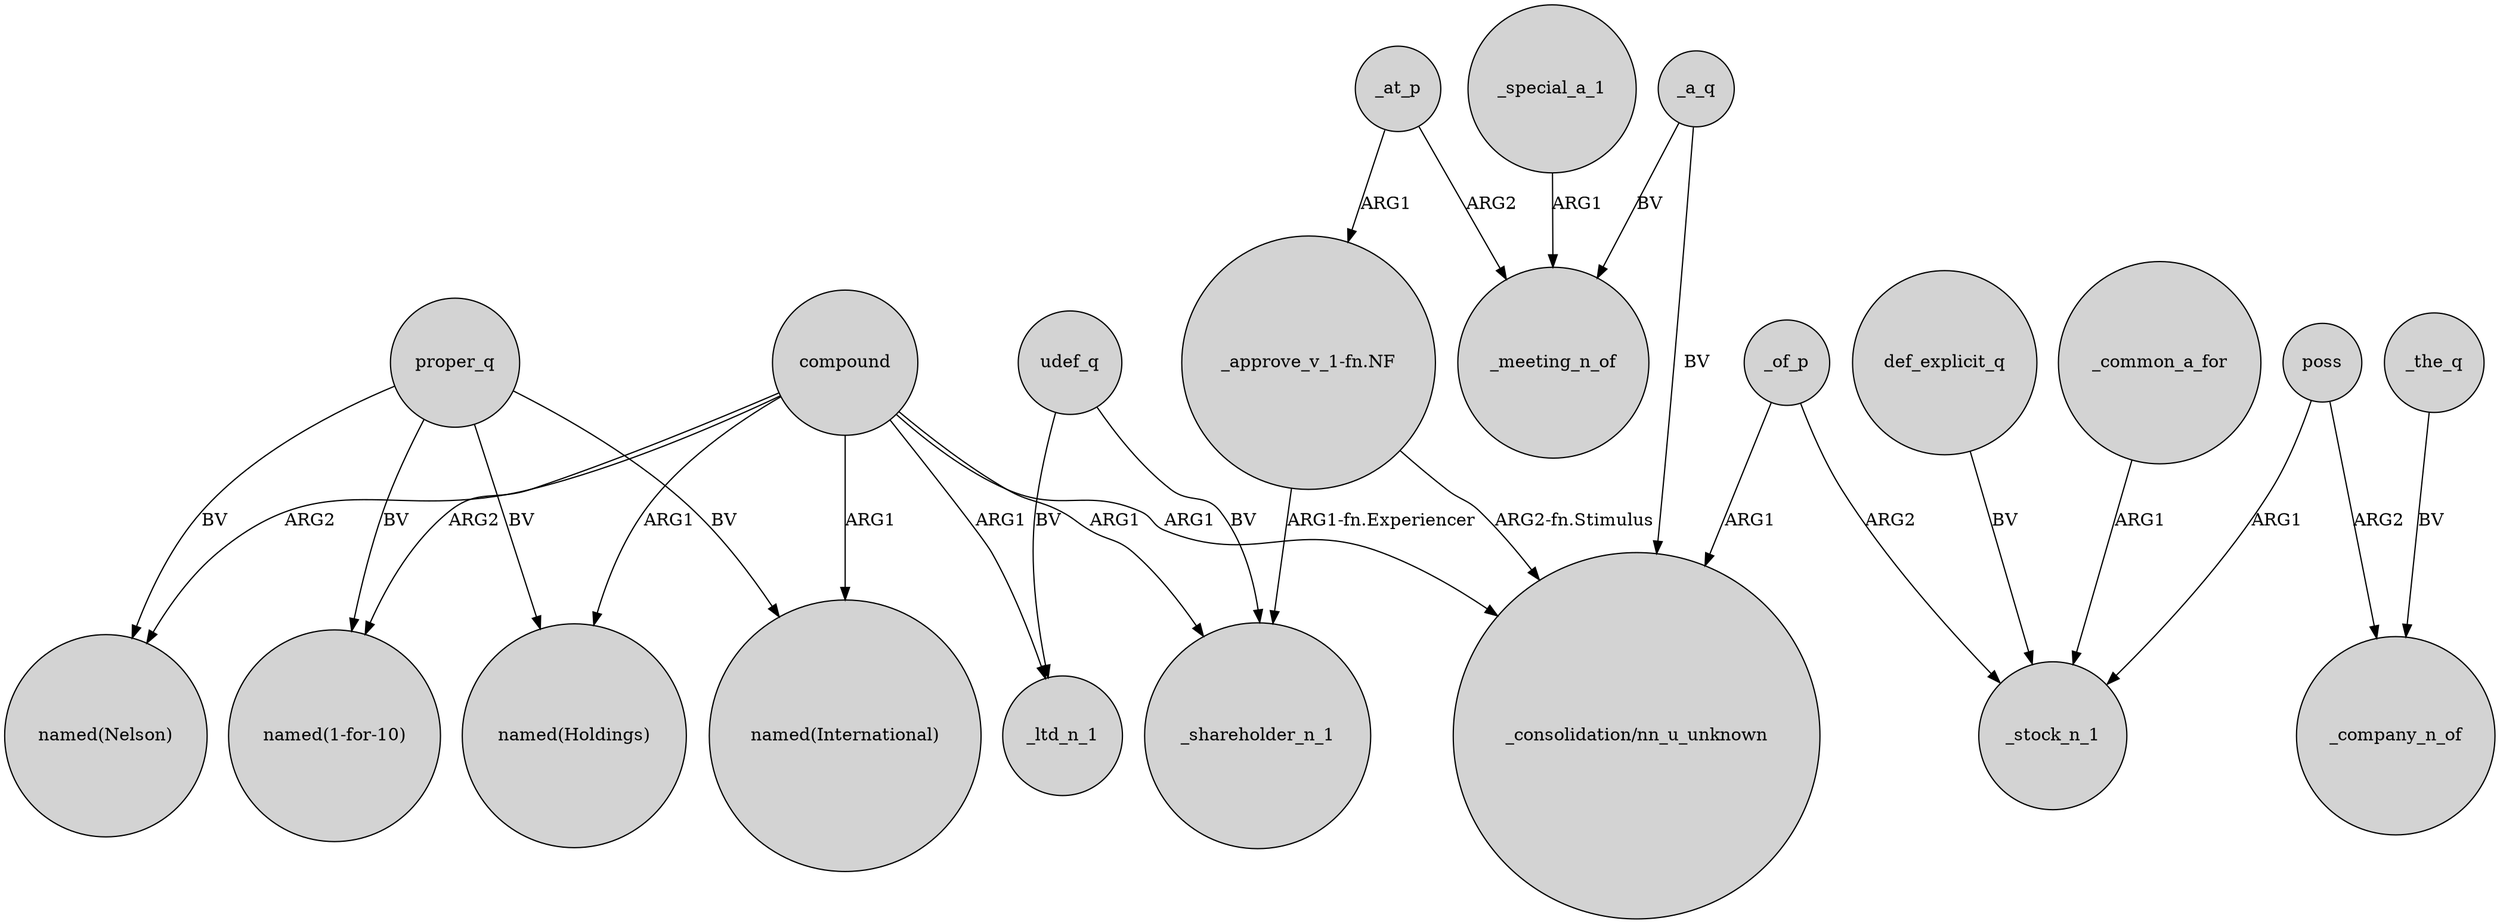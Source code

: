 digraph {
	node [shape=circle style=filled]
	compound -> "named(International)" [label=ARG1]
	"_approve_v_1-fn.NF" -> _shareholder_n_1 [label="ARG1-fn.Experiencer"]
	proper_q -> "named(Holdings)" [label=BV]
	poss -> _stock_n_1 [label=ARG1]
	compound -> "named(1-for-10)" [label=ARG2]
	def_explicit_q -> _stock_n_1 [label=BV]
	udef_q -> _shareholder_n_1 [label=BV]
	_a_q -> _meeting_n_of [label=BV]
	_the_q -> _company_n_of [label=BV]
	_at_p -> _meeting_n_of [label=ARG2]
	proper_q -> "named(Nelson)" [label=BV]
	compound -> "named(Nelson)" [label=ARG2]
	_a_q -> "_consolidation/nn_u_unknown" [label=BV]
	_of_p -> "_consolidation/nn_u_unknown" [label=ARG1]
	_at_p -> "_approve_v_1-fn.NF" [label=ARG1]
	compound -> "_consolidation/nn_u_unknown" [label=ARG1]
	_common_a_for -> _stock_n_1 [label=ARG1]
	_of_p -> _stock_n_1 [label=ARG2]
	poss -> _company_n_of [label=ARG2]
	compound -> _shareholder_n_1 [label=ARG1]
	proper_q -> "named(International)" [label=BV]
	_special_a_1 -> _meeting_n_of [label=ARG1]
	udef_q -> _ltd_n_1 [label=BV]
	compound -> _ltd_n_1 [label=ARG1]
	proper_q -> "named(1-for-10)" [label=BV]
	"_approve_v_1-fn.NF" -> "_consolidation/nn_u_unknown" [label="ARG2-fn.Stimulus"]
	compound -> "named(Holdings)" [label=ARG1]
}
